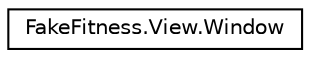 digraph "Representación gráfica de la clase"
{
  edge [fontname="Helvetica",fontsize="10",labelfontname="Helvetica",labelfontsize="10"];
  node [fontname="Helvetica",fontsize="10",shape=record];
  rankdir="LR";
  Node0 [label="FakeFitness.View.Window",height=0.2,width=0.4,color="black", fillcolor="white", style="filled",URL="$class_fake_fitness_1_1_view_1_1_window.html"];
}
